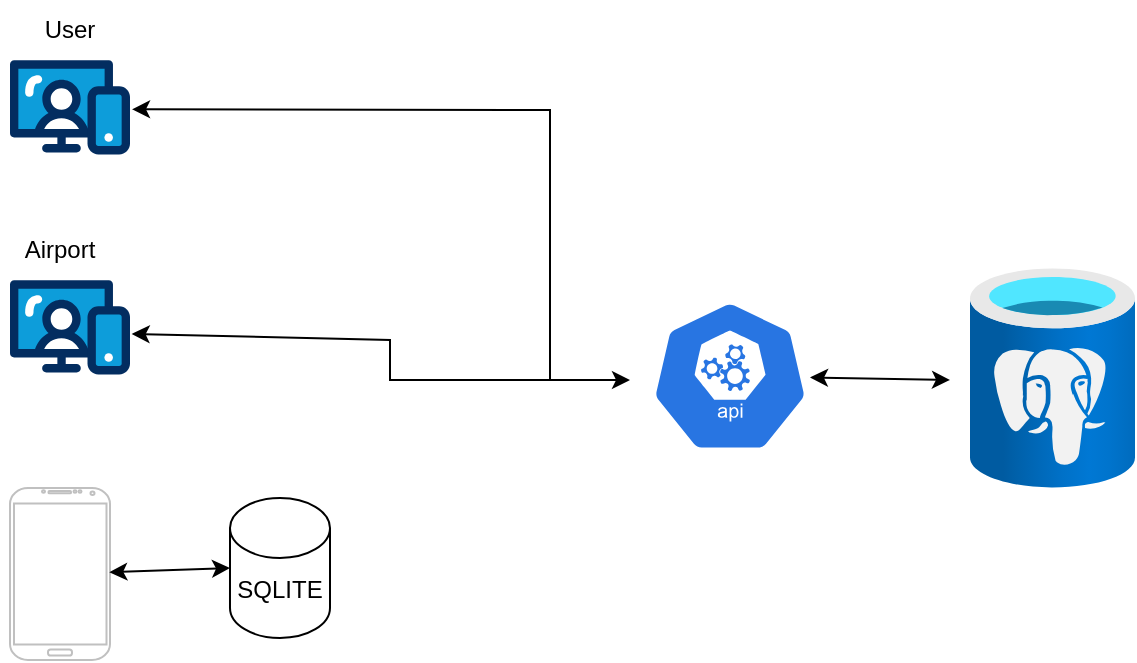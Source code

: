 <mxfile version="22.0.6" type="device">
  <diagram name="Página-1" id="bSS8MPNG6agoIO48Kfog">
    <mxGraphModel dx="254" dy="162" grid="1" gridSize="10" guides="1" tooltips="1" connect="1" arrows="1" fold="1" page="1" pageScale="1" pageWidth="827" pageHeight="1169" math="0" shadow="0">
      <root>
        <mxCell id="0" />
        <mxCell id="1" parent="0" />
        <mxCell id="XCvI4g8o8YsKoiAPpfoa-1" value="" style="image;aspect=fixed;html=1;points=[];align=center;fontSize=12;image=img/lib/azure2/databases/Azure_Database_PostgreSQL_Server.svg;" vertex="1" parent="1">
          <mxGeometry x="650" y="184" width="82.5" height="110" as="geometry" />
        </mxCell>
        <mxCell id="XCvI4g8o8YsKoiAPpfoa-8" value="" style="endArrow=classic;startArrow=classic;html=1;rounded=0;" edge="1" parent="1" source="XCvI4g8o8YsKoiAPpfoa-9">
          <mxGeometry width="50" height="50" relative="1" as="geometry">
            <mxPoint x="520" y="262" as="sourcePoint" />
            <mxPoint x="640" y="240" as="targetPoint" />
          </mxGeometry>
        </mxCell>
        <mxCell id="XCvI4g8o8YsKoiAPpfoa-9" value="" style="sketch=0;html=1;dashed=0;whitespace=wrap;fillColor=#2875E2;strokeColor=#ffffff;points=[[0.005,0.63,0],[0.1,0.2,0],[0.9,0.2,0],[0.5,0,0],[0.995,0.63,0],[0.72,0.99,0],[0.5,1,0],[0.28,0.99,0]];verticalLabelPosition=bottom;align=center;verticalAlign=top;shape=mxgraph.kubernetes.icon;prIcon=api" vertex="1" parent="1">
          <mxGeometry x="490" y="200" width="80" height="76" as="geometry" />
        </mxCell>
        <mxCell id="XCvI4g8o8YsKoiAPpfoa-10" value="" style="verticalLabelPosition=bottom;verticalAlign=top;html=1;shadow=0;dashed=0;strokeWidth=1;shape=mxgraph.android.phone2;strokeColor=#c0c0c0;" vertex="1" parent="1">
          <mxGeometry x="170" y="294" width="50" height="86" as="geometry" />
        </mxCell>
        <mxCell id="XCvI4g8o8YsKoiAPpfoa-11" value="" style="shape=cylinder3;whiteSpace=wrap;html=1;boundedLbl=1;backgroundOutline=1;size=15;" vertex="1" parent="1">
          <mxGeometry x="280" y="299" width="50" height="70" as="geometry" />
        </mxCell>
        <mxCell id="XCvI4g8o8YsKoiAPpfoa-12" value="" style="endArrow=classic;startArrow=classic;html=1;rounded=0;entryX=0;entryY=0.5;entryDx=0;entryDy=0;entryPerimeter=0;exitX=0.993;exitY=0.49;exitDx=0;exitDy=0;exitPerimeter=0;" edge="1" parent="1" source="XCvI4g8o8YsKoiAPpfoa-10" target="XCvI4g8o8YsKoiAPpfoa-11">
          <mxGeometry width="50" height="50" relative="1" as="geometry">
            <mxPoint x="170" y="374" as="sourcePoint" />
            <mxPoint x="271" y="374" as="targetPoint" />
          </mxGeometry>
        </mxCell>
        <mxCell id="XCvI4g8o8YsKoiAPpfoa-13" value="SQLITE" style="text;html=1;strokeColor=none;fillColor=none;align=center;verticalAlign=middle;whiteSpace=wrap;rounded=0;" vertex="1" parent="1">
          <mxGeometry x="290" y="340" width="30" height="10" as="geometry" />
        </mxCell>
        <mxCell id="XCvI4g8o8YsKoiAPpfoa-14" value="" style="verticalLabelPosition=bottom;aspect=fixed;html=1;shape=mxgraph.salesforce.web;" vertex="1" parent="1">
          <mxGeometry x="170" y="80" width="60" height="47.4" as="geometry" />
        </mxCell>
        <mxCell id="XCvI4g8o8YsKoiAPpfoa-15" value="" style="verticalLabelPosition=bottom;aspect=fixed;html=1;shape=mxgraph.salesforce.web;" vertex="1" parent="1">
          <mxGeometry x="170" y="190" width="60" height="47.4" as="geometry" />
        </mxCell>
        <mxCell id="XCvI4g8o8YsKoiAPpfoa-16" value="Airport" style="text;html=1;strokeColor=none;fillColor=none;align=center;verticalAlign=middle;whiteSpace=wrap;rounded=0;" vertex="1" parent="1">
          <mxGeometry x="165" y="160" width="60" height="30" as="geometry" />
        </mxCell>
        <mxCell id="XCvI4g8o8YsKoiAPpfoa-17" value="User" style="text;html=1;strokeColor=none;fillColor=none;align=center;verticalAlign=middle;whiteSpace=wrap;rounded=0;" vertex="1" parent="1">
          <mxGeometry x="170" y="50.0" width="60" height="30" as="geometry" />
        </mxCell>
        <mxCell id="XCvI4g8o8YsKoiAPpfoa-18" value="" style="endArrow=classic;startArrow=classic;html=1;rounded=0;exitX=1.017;exitY=0.52;exitDx=0;exitDy=0;exitPerimeter=0;" edge="1" parent="1" source="XCvI4g8o8YsKoiAPpfoa-14">
          <mxGeometry width="50" height="50" relative="1" as="geometry">
            <mxPoint x="330" y="150" as="sourcePoint" />
            <mxPoint x="480" y="240" as="targetPoint" />
            <Array as="points">
              <mxPoint x="440" y="105" />
              <mxPoint x="440" y="240" />
              <mxPoint x="470" y="240" />
            </Array>
          </mxGeometry>
        </mxCell>
        <mxCell id="XCvI4g8o8YsKoiAPpfoa-21" value="" style="endArrow=classic;html=1;rounded=0;entryX=1.014;entryY=0.569;entryDx=0;entryDy=0;entryPerimeter=0;" edge="1" parent="1" target="XCvI4g8o8YsKoiAPpfoa-15">
          <mxGeometry width="50" height="50" relative="1" as="geometry">
            <mxPoint x="440" y="240" as="sourcePoint" />
            <mxPoint x="390" y="200" as="targetPoint" />
            <Array as="points">
              <mxPoint x="360" y="240" />
              <mxPoint x="360" y="220" />
            </Array>
          </mxGeometry>
        </mxCell>
      </root>
    </mxGraphModel>
  </diagram>
</mxfile>
